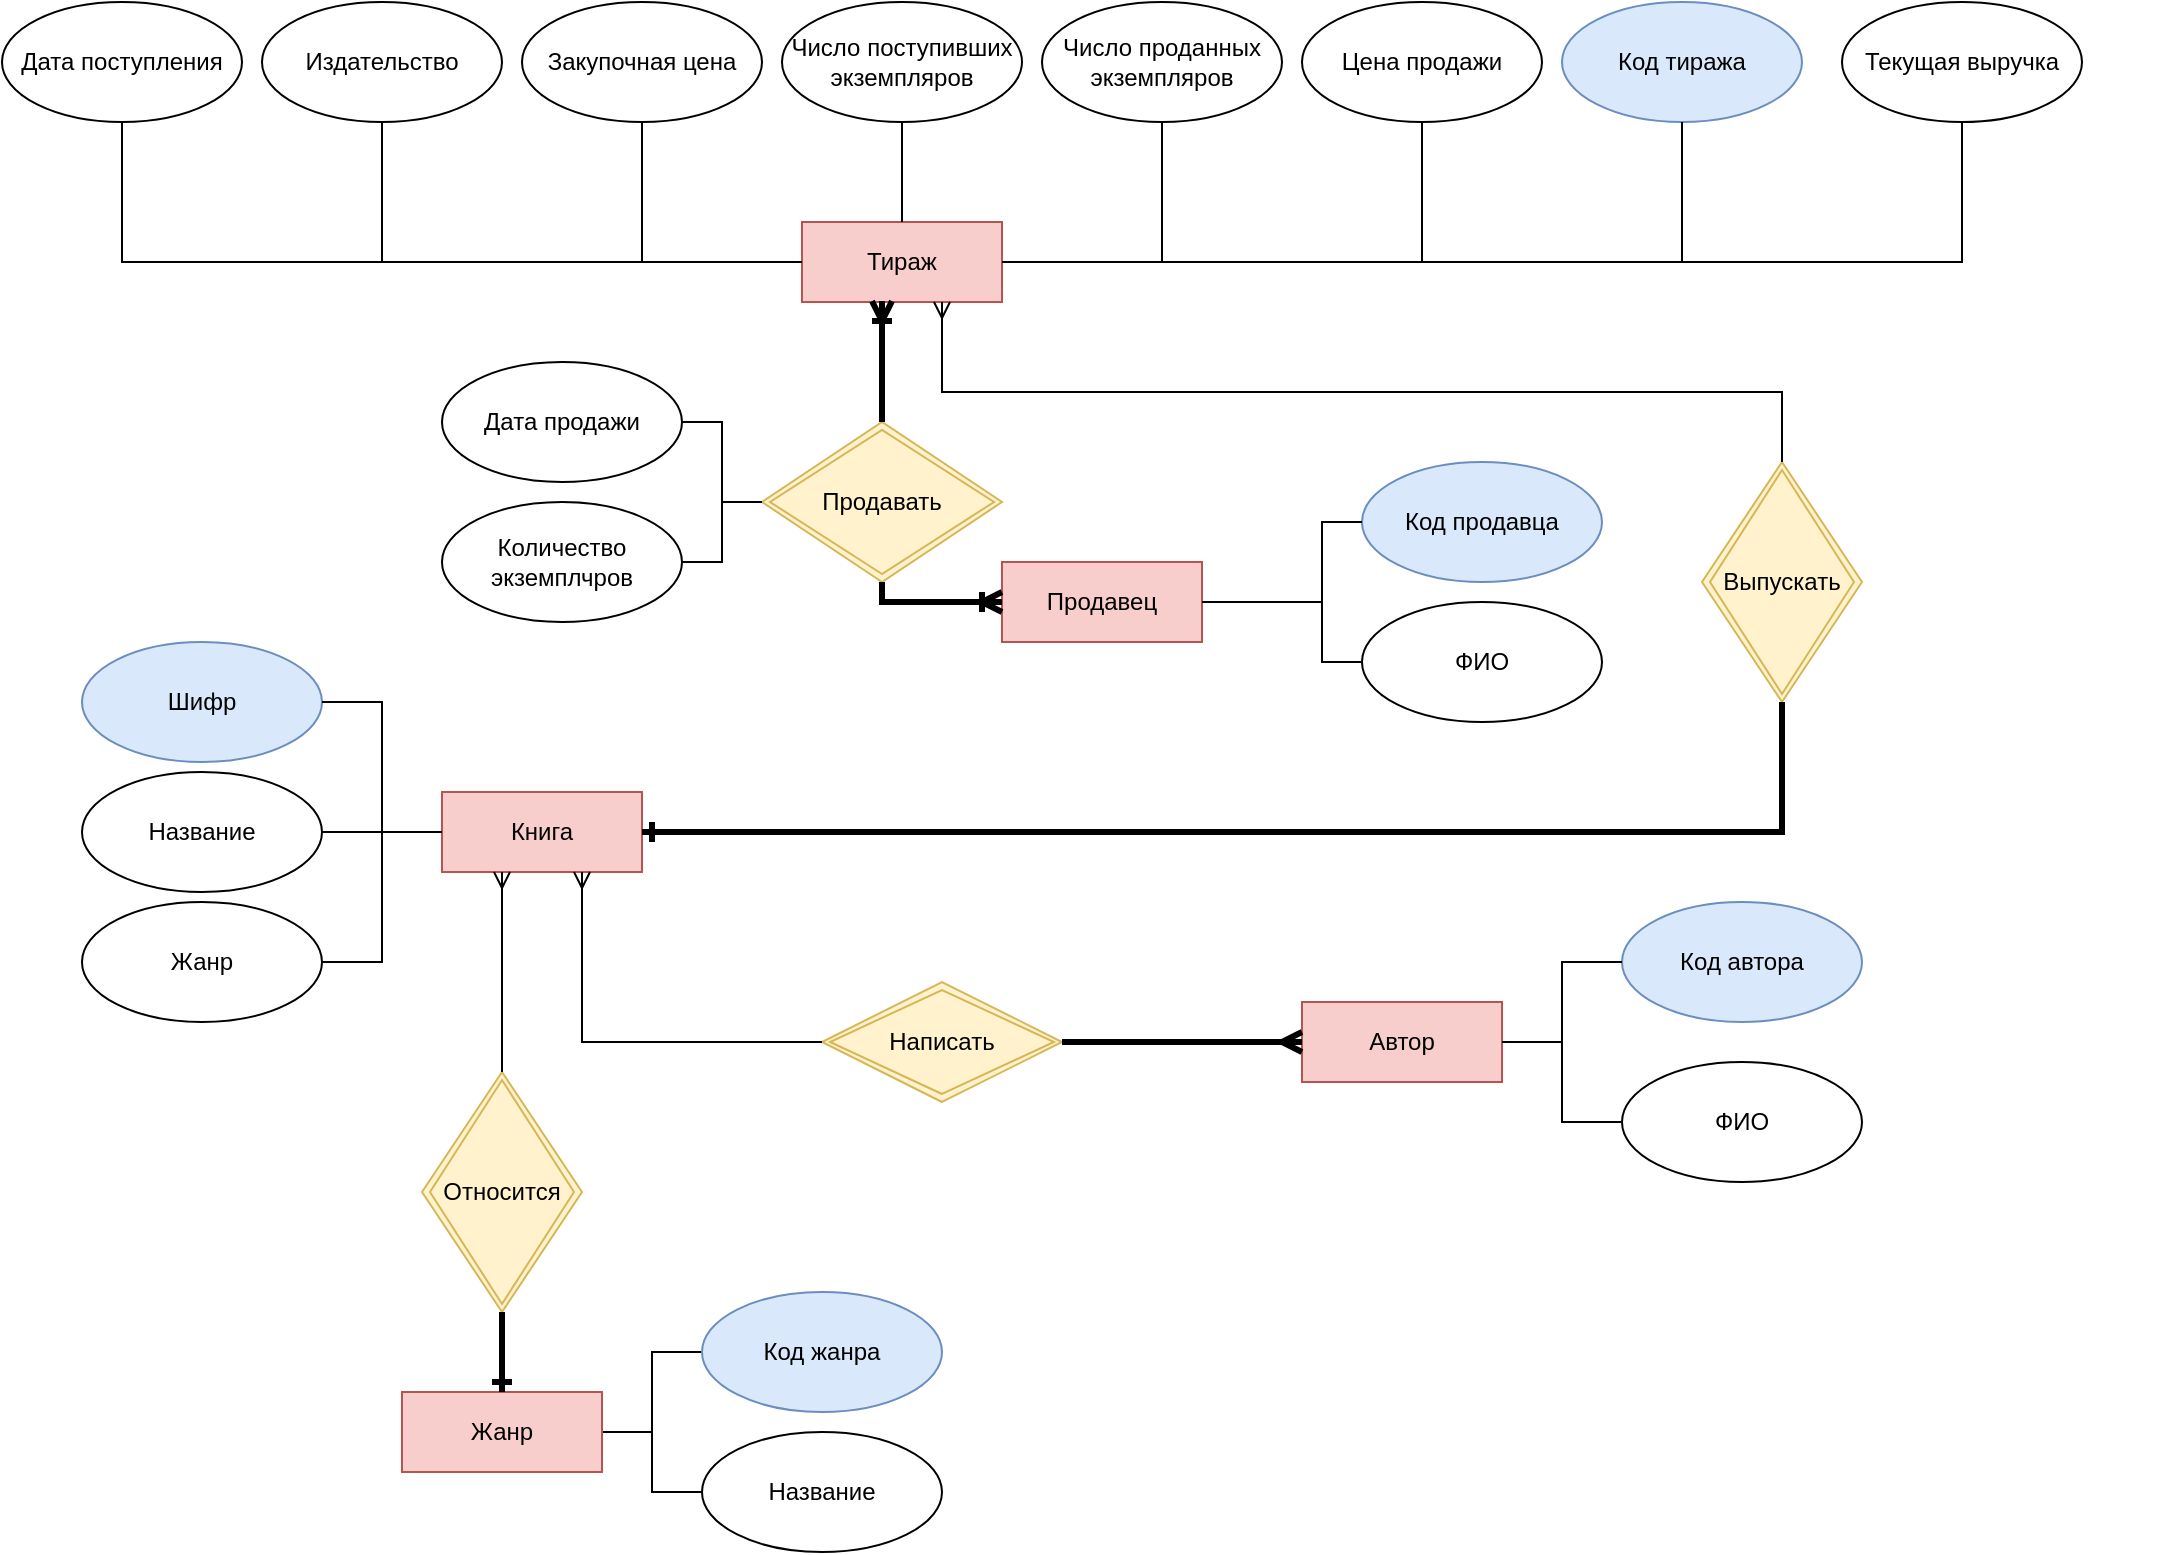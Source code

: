 <mxfile version="20.2.3" type="device" pages="2"><diagram id="R2lEEEUBdFMjLlhIrx00" name="ER Scheme"><mxGraphModel dx="1226" dy="1298" grid="1" gridSize="10" guides="1" tooltips="1" connect="1" arrows="1" fold="1" page="1" pageScale="1" pageWidth="850" pageHeight="1100" math="0" shadow="0" extFonts="Permanent Marker^https://fonts.googleapis.com/css?family=Permanent+Marker"><root><mxCell id="0"/><mxCell id="1" parent="0"/><mxCell id="ZcN4JhLIHPbELa5gheEd-21" value="" style="group;rounded=0;" parent="1" connectable="0" vertex="1"><mxGeometry x="1140" y="245" width="900" height="150" as="geometry"/></mxCell><mxCell id="ZcN4JhLIHPbELa5gheEd-13" value="" style="group;rounded=0;" parent="ZcN4JhLIHPbELa5gheEd-21" connectable="0" vertex="1"><mxGeometry width="770" height="150" as="geometry"/></mxCell><mxCell id="OyHwxCi_ijwawKoqUeyf-1" value="Тираж" style="rounded=0;arcSize=10;whiteSpace=wrap;html=1;align=center;fillColor=#f8cecc;strokeColor=#b85450;" parent="ZcN4JhLIHPbELa5gheEd-13" vertex="1"><mxGeometry x="400" y="110" width="100" height="40" as="geometry"/></mxCell><mxCell id="ZcN4JhLIHPbELa5gheEd-1" value="Дата поступления" style="ellipse;whiteSpace=wrap;html=1;rounded=0;arcSize=10;" parent="ZcN4JhLIHPbELa5gheEd-13" vertex="1"><mxGeometry width="120" height="60" as="geometry"/></mxCell><mxCell id="ZcN4JhLIHPbELa5gheEd-2" value="" style="edgeStyle=orthogonalEdgeStyle;rounded=0;orthogonalLoop=1;jettySize=auto;html=1;endArrow=none;endFill=0;" parent="ZcN4JhLIHPbELa5gheEd-13" source="OyHwxCi_ijwawKoqUeyf-1" target="ZcN4JhLIHPbELa5gheEd-1" edge="1"><mxGeometry relative="1" as="geometry"/></mxCell><mxCell id="ZcN4JhLIHPbELa5gheEd-3" value="Издательство" style="ellipse;whiteSpace=wrap;html=1;rounded=0;arcSize=10;" parent="ZcN4JhLIHPbELa5gheEd-13" vertex="1"><mxGeometry x="130" width="120" height="60" as="geometry"/></mxCell><mxCell id="ZcN4JhLIHPbELa5gheEd-4" value="" style="edgeStyle=orthogonalEdgeStyle;rounded=0;orthogonalLoop=1;jettySize=auto;html=1;endArrow=none;endFill=0;" parent="ZcN4JhLIHPbELa5gheEd-13" source="OyHwxCi_ijwawKoqUeyf-1" target="ZcN4JhLIHPbELa5gheEd-3" edge="1"><mxGeometry relative="1" as="geometry"/></mxCell><mxCell id="ZcN4JhLIHPbELa5gheEd-5" value="Закупочная цена" style="ellipse;whiteSpace=wrap;html=1;rounded=0;arcSize=10;" parent="ZcN4JhLIHPbELa5gheEd-13" vertex="1"><mxGeometry x="260" width="120" height="60" as="geometry"/></mxCell><mxCell id="ZcN4JhLIHPbELa5gheEd-6" value="" style="edgeStyle=orthogonalEdgeStyle;rounded=0;orthogonalLoop=1;jettySize=auto;html=1;endArrow=none;endFill=0;" parent="ZcN4JhLIHPbELa5gheEd-13" source="OyHwxCi_ijwawKoqUeyf-1" target="ZcN4JhLIHPbELa5gheEd-5" edge="1"><mxGeometry relative="1" as="geometry"/></mxCell><mxCell id="ZcN4JhLIHPbELa5gheEd-7" value="Число поступивших экземпляров" style="ellipse;whiteSpace=wrap;html=1;rounded=0;arcSize=10;" parent="ZcN4JhLIHPbELa5gheEd-13" vertex="1"><mxGeometry x="390" width="120" height="60" as="geometry"/></mxCell><mxCell id="ZcN4JhLIHPbELa5gheEd-8" value="" style="edgeStyle=orthogonalEdgeStyle;rounded=0;orthogonalLoop=1;jettySize=auto;html=1;endArrow=none;endFill=0;" parent="ZcN4JhLIHPbELa5gheEd-13" source="OyHwxCi_ijwawKoqUeyf-1" target="ZcN4JhLIHPbELa5gheEd-7" edge="1"><mxGeometry relative="1" as="geometry"/></mxCell><mxCell id="ZcN4JhLIHPbELa5gheEd-9" value="&lt;div&gt;Число проданных экземпляров&lt;/div&gt;" style="ellipse;whiteSpace=wrap;html=1;rounded=0;arcSize=10;" parent="ZcN4JhLIHPbELa5gheEd-13" vertex="1"><mxGeometry x="520" width="120" height="60" as="geometry"/></mxCell><mxCell id="ZcN4JhLIHPbELa5gheEd-10" value="" style="edgeStyle=orthogonalEdgeStyle;rounded=0;orthogonalLoop=1;jettySize=auto;html=1;endArrow=none;endFill=0;" parent="ZcN4JhLIHPbELa5gheEd-13" source="OyHwxCi_ijwawKoqUeyf-1" target="ZcN4JhLIHPbELa5gheEd-9" edge="1"><mxGeometry relative="1" as="geometry"/></mxCell><mxCell id="ZcN4JhLIHPbELa5gheEd-11" value="Цена продажи" style="ellipse;whiteSpace=wrap;html=1;rounded=0;arcSize=10;" parent="ZcN4JhLIHPbELa5gheEd-13" vertex="1"><mxGeometry x="650" width="120" height="60" as="geometry"/></mxCell><mxCell id="ZcN4JhLIHPbELa5gheEd-12" value="" style="edgeStyle=orthogonalEdgeStyle;rounded=0;orthogonalLoop=1;jettySize=auto;html=1;endArrow=none;endFill=0;" parent="ZcN4JhLIHPbELa5gheEd-13" source="OyHwxCi_ijwawKoqUeyf-1" target="ZcN4JhLIHPbELa5gheEd-11" edge="1"><mxGeometry relative="1" as="geometry"/></mxCell><mxCell id="ZcN4JhLIHPbELa5gheEd-18" value="Код тиража" style="ellipse;whiteSpace=wrap;html=1;rounded=0;arcSize=10;fillColor=#dae8fc;strokeColor=#6c8ebf;" parent="ZcN4JhLIHPbELa5gheEd-21" vertex="1"><mxGeometry x="780" width="120" height="60" as="geometry"/></mxCell><mxCell id="ZcN4JhLIHPbELa5gheEd-19" value="" style="edgeStyle=orthogonalEdgeStyle;rounded=0;orthogonalLoop=1;jettySize=auto;html=1;endArrow=none;endFill=0;" parent="ZcN4JhLIHPbELa5gheEd-21" source="OyHwxCi_ijwawKoqUeyf-1" target="ZcN4JhLIHPbELa5gheEd-18" edge="1"><mxGeometry relative="1" as="geometry"/></mxCell><mxCell id="ZcN4JhLIHPbELa5gheEd-30" value="" style="group;rounded=0;" parent="1" connectable="0" vertex="1"><mxGeometry x="1790" y="705" width="360" height="150" as="geometry"/></mxCell><mxCell id="ZcN4JhLIHPbELa5gheEd-15" value="Автор" style="rounded=0;arcSize=10;whiteSpace=wrap;html=1;align=center;fillColor=#f8cecc;strokeColor=#b85450;" parent="ZcN4JhLIHPbELa5gheEd-30" vertex="1"><mxGeometry y="40" width="100" height="40" as="geometry"/></mxCell><mxCell id="ZcN4JhLIHPbELa5gheEd-16" value="Код автора" style="ellipse;whiteSpace=wrap;html=1;rounded=0;arcSize=10;fillColor=#dae8fc;strokeColor=#6c8ebf;" parent="ZcN4JhLIHPbELa5gheEd-30" vertex="1"><mxGeometry x="160" y="-10" width="120" height="60" as="geometry"/></mxCell><mxCell id="ZcN4JhLIHPbELa5gheEd-17" value="" style="edgeStyle=entityRelationEdgeStyle;rounded=0;orthogonalLoop=1;jettySize=auto;html=1;endArrow=none;endFill=0;" parent="ZcN4JhLIHPbELa5gheEd-30" source="ZcN4JhLIHPbELa5gheEd-15" target="ZcN4JhLIHPbELa5gheEd-16" edge="1"><mxGeometry relative="1" as="geometry"/></mxCell><mxCell id="ZcN4JhLIHPbELa5gheEd-28" value="ФИО" style="ellipse;whiteSpace=wrap;html=1;rounded=0;arcSize=10;" parent="ZcN4JhLIHPbELa5gheEd-30" vertex="1"><mxGeometry x="160" y="70" width="120" height="60" as="geometry"/></mxCell><mxCell id="ZcN4JhLIHPbELa5gheEd-29" value="" style="edgeStyle=entityRelationEdgeStyle;rounded=0;orthogonalLoop=1;jettySize=auto;html=1;elbow=vertical;endArrow=none;endFill=0;" parent="ZcN4JhLIHPbELa5gheEd-30" source="ZcN4JhLIHPbELa5gheEd-15" target="ZcN4JhLIHPbELa5gheEd-28" edge="1"><mxGeometry relative="1" as="geometry"/></mxCell><mxCell id="ZcN4JhLIHPbELa5gheEd-41" value="" style="group;rounded=0;" parent="1" connectable="0" vertex="1"><mxGeometry x="1180" y="555" width="290" height="210" as="geometry"/></mxCell><mxCell id="ZcN4JhLIHPbELa5gheEd-14" value="Книга" style="rounded=0;arcSize=10;whiteSpace=wrap;html=1;align=center;fillColor=#f8cecc;strokeColor=#b85450;" parent="ZcN4JhLIHPbELa5gheEd-41" vertex="1"><mxGeometry x="180" y="85" width="100" height="40" as="geometry"/></mxCell><mxCell id="ZcN4JhLIHPbELa5gheEd-31" value="Шифр" style="ellipse;whiteSpace=wrap;html=1;rounded=0;arcSize=10;fillColor=#dae8fc;strokeColor=#6c8ebf;" parent="ZcN4JhLIHPbELa5gheEd-41" vertex="1"><mxGeometry y="10" width="120" height="60" as="geometry"/></mxCell><mxCell id="ZcN4JhLIHPbELa5gheEd-34" value="" style="edgeStyle=entityRelationEdgeStyle;rounded=0;orthogonalLoop=1;jettySize=auto;html=1;elbow=vertical;endArrow=none;endFill=0;" parent="ZcN4JhLIHPbELa5gheEd-41" source="ZcN4JhLIHPbELa5gheEd-14" target="ZcN4JhLIHPbELa5gheEd-31" edge="1"><mxGeometry relative="1" as="geometry"/></mxCell><mxCell id="ZcN4JhLIHPbELa5gheEd-35" value="Название" style="ellipse;whiteSpace=wrap;html=1;rounded=0;arcSize=10;" parent="ZcN4JhLIHPbELa5gheEd-41" vertex="1"><mxGeometry y="75" width="120" height="60" as="geometry"/></mxCell><mxCell id="ZcN4JhLIHPbELa5gheEd-36" value="" style="edgeStyle=entityRelationEdgeStyle;rounded=0;orthogonalLoop=1;jettySize=auto;html=1;elbow=vertical;endArrow=none;endFill=0;" parent="ZcN4JhLIHPbELa5gheEd-41" source="ZcN4JhLIHPbELa5gheEd-14" target="ZcN4JhLIHPbELa5gheEd-35" edge="1"><mxGeometry relative="1" as="geometry"/></mxCell><mxCell id="ZcN4JhLIHPbELa5gheEd-37" value="Жанр" style="ellipse;whiteSpace=wrap;html=1;rounded=0;arcSize=10;" parent="ZcN4JhLIHPbELa5gheEd-41" vertex="1"><mxGeometry y="140" width="120" height="60" as="geometry"/></mxCell><mxCell id="ZcN4JhLIHPbELa5gheEd-38" value="" style="edgeStyle=entityRelationEdgeStyle;orthogonalLoop=1;jettySize=auto;html=1;elbow=vertical;strokeColor=default;rounded=0;endArrow=none;endFill=0;" parent="ZcN4JhLIHPbELa5gheEd-41" source="ZcN4JhLIHPbELa5gheEd-14" target="ZcN4JhLIHPbELa5gheEd-37" edge="1"><mxGeometry relative="1" as="geometry"/></mxCell><mxCell id="ZcN4JhLIHPbELa5gheEd-72" value="" style="group;rounded=0;" parent="1" connectable="0" vertex="1"><mxGeometry x="1560.003" y="425" width="669.997" height="250" as="geometry"/></mxCell><mxCell id="ZcN4JhLIHPbELa5gheEd-64" value="Выпускать" style="shape=rhombus;double=1;perimeter=rhombusPerimeter;whiteSpace=wrap;html=1;align=center;direction=south;fillColor=#fff2cc;strokeColor=#d6b656;rounded=0;" parent="ZcN4JhLIHPbELa5gheEd-72" vertex="1"><mxGeometry x="429.997" y="50" width="80" height="120" as="geometry"/></mxCell><mxCell id="ZcN4JhLIHPbELa5gheEd-92" value="Продавать" style="shape=rhombus;double=1;perimeter=rhombusPerimeter;whiteSpace=wrap;html=1;align=center;direction=west;fillColor=#fff2cc;strokeColor=#d6b656;rounded=0;" parent="ZcN4JhLIHPbELa5gheEd-72" vertex="1"><mxGeometry x="-40.003" y="30" width="120" height="80" as="geometry"/></mxCell><mxCell id="y52x8Bhq9dCXqP2BEZ64-7" value="Продавец" style="rounded=0;arcSize=10;whiteSpace=wrap;html=1;align=center;fillColor=#f8cecc;strokeColor=#b85450;" parent="ZcN4JhLIHPbELa5gheEd-72" vertex="1"><mxGeometry x="79.997" y="100" width="100" height="40" as="geometry"/></mxCell><mxCell id="y52x8Bhq9dCXqP2BEZ64-10" value="ФИО" style="ellipse;whiteSpace=wrap;html=1;rounded=0;arcSize=10;" parent="ZcN4JhLIHPbELa5gheEd-72" vertex="1"><mxGeometry x="259.997" y="120" width="120" height="60" as="geometry"/></mxCell><mxCell id="y52x8Bhq9dCXqP2BEZ64-11" value="" style="edgeStyle=orthogonalEdgeStyle;rounded=0;orthogonalLoop=1;jettySize=auto;html=1;strokeWidth=1;endArrow=none;endFill=0;entryX=0;entryY=0.5;entryDx=0;entryDy=0;" parent="ZcN4JhLIHPbELa5gheEd-72" source="y52x8Bhq9dCXqP2BEZ64-7" target="y52x8Bhq9dCXqP2BEZ64-10" edge="1"><mxGeometry relative="1" as="geometry"><Array as="points"><mxPoint x="240" y="120"/><mxPoint x="240" y="150"/></Array></mxGeometry></mxCell><mxCell id="y52x8Bhq9dCXqP2BEZ64-8" value="Код продавца" style="ellipse;whiteSpace=wrap;html=1;rounded=0;arcSize=10;fillColor=#dae8fc;strokeColor=#6c8ebf;" parent="ZcN4JhLIHPbELa5gheEd-72" vertex="1"><mxGeometry x="259.997" y="50" width="120" height="60" as="geometry"/></mxCell><mxCell id="y52x8Bhq9dCXqP2BEZ64-9" value="" style="edgeStyle=orthogonalEdgeStyle;rounded=0;orthogonalLoop=1;jettySize=auto;html=1;strokeWidth=1;exitX=1;exitY=0.5;exitDx=0;exitDy=0;entryX=0;entryY=0.5;entryDx=0;entryDy=0;endArrow=none;endFill=0;" parent="ZcN4JhLIHPbELa5gheEd-72" source="y52x8Bhq9dCXqP2BEZ64-7" target="y52x8Bhq9dCXqP2BEZ64-8" edge="1"><mxGeometry relative="1" as="geometry"><Array as="points"><mxPoint x="240" y="120"/></Array></mxGeometry></mxCell><mxCell id="upS8BH1SppoEXOkjZB5L-2" value="" style="fontSize=12;html=1;endArrow=ERoneToMany;rounded=0;exitX=0.5;exitY=0;exitDx=0;exitDy=0;edgeStyle=orthogonalEdgeStyle;strokeWidth=3;entryX=0;entryY=0.5;entryDx=0;entryDy=0;" parent="ZcN4JhLIHPbELa5gheEd-72" source="ZcN4JhLIHPbELa5gheEd-92" target="y52x8Bhq9dCXqP2BEZ64-7" edge="1"><mxGeometry width="100" height="100" relative="1" as="geometry"><mxPoint x="29.997" y="40" as="sourcePoint"/><mxPoint x="29.997" y="-25" as="targetPoint"/><Array as="points"><mxPoint x="20" y="120"/></Array></mxGeometry></mxCell><mxCell id="ZcN4JhLIHPbELa5gheEd-79" value="Написать" style="shape=rhombus;double=1;perimeter=rhombusPerimeter;whiteSpace=wrap;html=1;align=center;direction=west;fillColor=#fff2cc;strokeColor=#d6b656;rounded=0;" parent="1" vertex="1"><mxGeometry x="1550" y="735" width="120" height="60" as="geometry"/></mxCell><mxCell id="y52x8Bhq9dCXqP2BEZ64-2" value="" style="edgeStyle=orthogonalEdgeStyle;rounded=0;orthogonalLoop=1;jettySize=auto;html=1;endArrow=none;endFill=0;" parent="1" source="ZcN4JhLIHPbELa5gheEd-92" target="y52x8Bhq9dCXqP2BEZ64-1" edge="1"><mxGeometry relative="1" as="geometry"/></mxCell><mxCell id="y52x8Bhq9dCXqP2BEZ64-4" value="" style="edgeStyle=orthogonalEdgeStyle;rounded=0;orthogonalLoop=1;jettySize=auto;html=1;endArrow=none;endFill=0;" parent="1" source="ZcN4JhLIHPbELa5gheEd-92" target="y52x8Bhq9dCXqP2BEZ64-3" edge="1"><mxGeometry relative="1" as="geometry"/></mxCell><mxCell id="y52x8Bhq9dCXqP2BEZ64-1" value="Дата продажи" style="ellipse;whiteSpace=wrap;html=1;rounded=0;" parent="1" vertex="1"><mxGeometry x="1360" y="425" width="120" height="60" as="geometry"/></mxCell><mxCell id="y52x8Bhq9dCXqP2BEZ64-5" value="Текущая выручка" style="ellipse;whiteSpace=wrap;html=1;rounded=0;arcSize=10;" parent="1" vertex="1"><mxGeometry x="2060" y="245" width="120" height="60" as="geometry"/></mxCell><mxCell id="y52x8Bhq9dCXqP2BEZ64-6" value="" style="edgeStyle=orthogonalEdgeStyle;rounded=0;orthogonalLoop=1;jettySize=auto;html=1;endArrow=none;endFill=0;" parent="1" source="OyHwxCi_ijwawKoqUeyf-1" target="y52x8Bhq9dCXqP2BEZ64-5" edge="1"><mxGeometry relative="1" as="geometry"/></mxCell><mxCell id="Ul2UU_XWiPsde757RABL-3" value="" style="edgeStyle=orthogonalEdgeStyle;fontSize=12;html=1;endArrow=ERmany;rounded=0;strokeWidth=1;exitX=0;exitY=0.5;exitDx=0;exitDy=0;" parent="1" source="ZcN4JhLIHPbELa5gheEd-64" edge="1"><mxGeometry width="100" height="100" relative="1" as="geometry"><mxPoint x="1850" y="455" as="sourcePoint"/><mxPoint x="1610" y="395" as="targetPoint"/><Array as="points"><mxPoint x="2030" y="440"/><mxPoint x="1610" y="440"/></Array></mxGeometry></mxCell><mxCell id="Ul2UU_XWiPsde757RABL-7" value="" style="edgeStyle=orthogonalEdgeStyle;fontSize=12;html=1;endArrow=ERone;endFill=1;rounded=0;strokeWidth=3;exitX=1;exitY=0.5;exitDx=0;exitDy=0;entryX=1;entryY=0.5;entryDx=0;entryDy=0;" parent="1" source="ZcN4JhLIHPbELa5gheEd-64" target="ZcN4JhLIHPbELa5gheEd-14" edge="1"><mxGeometry width="100" height="100" relative="1" as="geometry"><mxPoint x="1730" y="695" as="sourcePoint"/><mxPoint x="1830" y="595" as="targetPoint"/><Array as="points"><mxPoint x="2030" y="660"/></Array></mxGeometry></mxCell><mxCell id="Ul2UU_XWiPsde757RABL-9" value="" style="edgeStyle=orthogonalEdgeStyle;fontSize=12;html=1;endArrow=ERmany;rounded=0;strokeWidth=1;exitX=1;exitY=0.5;exitDx=0;exitDy=0;" parent="1" source="ZcN4JhLIHPbELa5gheEd-79" edge="1"><mxGeometry width="100" height="100" relative="1" as="geometry"><mxPoint x="1460" y="775" as="sourcePoint"/><mxPoint x="1430" y="680" as="targetPoint"/><Array as="points"><mxPoint x="1430" y="765"/><mxPoint x="1430" y="680"/></Array></mxGeometry></mxCell><mxCell id="Ul2UU_XWiPsde757RABL-10" value="" style="edgeStyle=elbowEdgeStyle;fontSize=12;html=1;endArrow=ERmany;rounded=0;strokeWidth=3;exitX=0;exitY=0.5;exitDx=0;exitDy=0;" parent="1" source="ZcN4JhLIHPbELa5gheEd-79" target="ZcN4JhLIHPbELa5gheEd-15" edge="1"><mxGeometry width="100" height="100" relative="1" as="geometry"><mxPoint x="1590" y="865" as="sourcePoint"/><mxPoint x="1690" y="765" as="targetPoint"/></mxGeometry></mxCell><mxCell id="y52x8Bhq9dCXqP2BEZ64-3" value="Количество экземплчров" style="ellipse;whiteSpace=wrap;html=1;rounded=0;" parent="1" vertex="1"><mxGeometry x="1360" y="495" width="120" height="60" as="geometry"/></mxCell><mxCell id="Ul2UU_XWiPsde757RABL-20" value="" style="edgeStyle=orthogonalEdgeStyle;rounded=0;orthogonalLoop=1;jettySize=auto;html=1;strokeColor=default;strokeWidth=1;endArrow=none;endFill=0;" parent="1" source="Ul2UU_XWiPsde757RABL-14" target="Ul2UU_XWiPsde757RABL-19" edge="1"><mxGeometry relative="1" as="geometry"/></mxCell><mxCell id="Ul2UU_XWiPsde757RABL-23" value="" style="edgeStyle=orthogonalEdgeStyle;rounded=0;orthogonalLoop=1;jettySize=auto;html=1;strokeColor=default;strokeWidth=1;endArrow=none;endFill=0;" parent="1" source="Ul2UU_XWiPsde757RABL-14" target="Ul2UU_XWiPsde757RABL-22" edge="1"><mxGeometry relative="1" as="geometry"/></mxCell><mxCell id="Ul2UU_XWiPsde757RABL-14" value="Жанр" style="rounded=0;arcSize=10;whiteSpace=wrap;html=1;align=center;fillColor=#f8cecc;strokeColor=#b85450;" parent="1" vertex="1"><mxGeometry x="1340" y="940" width="100" height="40" as="geometry"/></mxCell><mxCell id="Ul2UU_XWiPsde757RABL-15" value="Относится" style="shape=rhombus;double=1;perimeter=rhombusPerimeter;whiteSpace=wrap;html=1;align=center;direction=north;fillColor=#fff2cc;strokeColor=#d6b656;rounded=0;" parent="1" vertex="1"><mxGeometry x="1350" y="780" width="80" height="120" as="geometry"/></mxCell><mxCell id="Ul2UU_XWiPsde757RABL-16" value="" style="edgeStyle=orthogonalEdgeStyle;fontSize=12;html=1;endArrow=ERone;endFill=1;rounded=0;strokeColor=default;strokeWidth=3;exitX=0;exitY=0.5;exitDx=0;exitDy=0;entryX=0.5;entryY=0;entryDx=0;entryDy=0;" parent="1" source="Ul2UU_XWiPsde757RABL-15" target="Ul2UU_XWiPsde757RABL-14" edge="1"><mxGeometry width="100" height="100" relative="1" as="geometry"><mxPoint x="1440" y="950" as="sourcePoint"/><mxPoint x="1540" y="850" as="targetPoint"/></mxGeometry></mxCell><mxCell id="Ul2UU_XWiPsde757RABL-18" value="" style="edgeStyle=orthogonalEdgeStyle;fontSize=12;html=1;endArrow=ERmany;rounded=0;strokeColor=default;strokeWidth=1;exitX=1;exitY=0.5;exitDx=0;exitDy=0;" parent="1" source="Ul2UU_XWiPsde757RABL-15" edge="1"><mxGeometry width="100" height="100" relative="1" as="geometry"><mxPoint x="1460" y="880" as="sourcePoint"/><mxPoint x="1390" y="680" as="targetPoint"/><Array as="points"><mxPoint x="1390" y="680"/></Array></mxGeometry></mxCell><mxCell id="Ul2UU_XWiPsde757RABL-19" value="Код жанра" style="ellipse;whiteSpace=wrap;html=1;fillColor=#dae8fc;strokeColor=#6c8ebf;rounded=0;arcSize=10;" parent="1" vertex="1"><mxGeometry x="1490" y="890" width="120" height="60" as="geometry"/></mxCell><mxCell id="Ul2UU_XWiPsde757RABL-22" value="Название" style="ellipse;whiteSpace=wrap;html=1;rounded=0;arcSize=10;" parent="1" vertex="1"><mxGeometry x="1490" y="960" width="120" height="60" as="geometry"/></mxCell><mxCell id="upS8BH1SppoEXOkjZB5L-1" value="" style="fontSize=12;html=1;endArrow=ERoneToMany;rounded=0;exitX=0.5;exitY=1;exitDx=0;exitDy=0;edgeStyle=orthogonalEdgeStyle;strokeWidth=3;entryX=0.4;entryY=0.988;entryDx=0;entryDy=0;entryPerimeter=0;" parent="1" source="ZcN4JhLIHPbELa5gheEd-92" edge="1" target="OyHwxCi_ijwawKoqUeyf-1"><mxGeometry width="100" height="100" relative="1" as="geometry"><mxPoint x="1420" y="660" as="sourcePoint"/><mxPoint x="1580" y="410" as="targetPoint"/><Array as="points"/></mxGeometry></mxCell></root></mxGraphModel></diagram><diagram id="m8J45SybgpdFc1X8nCMu" name="UML Scheme"><mxGraphModel dx="1483" dy="927" grid="1" gridSize="10" guides="1" tooltips="1" connect="1" arrows="1" fold="1" page="1" pageScale="1" pageWidth="827" pageHeight="1169" math="0" shadow="0"><root><mxCell id="0"/><mxCell id="1" parent="0"/><mxCell id="-Ba63D7HoFAIkbwcfx2n-5" value="Книга" style="shape=table;startSize=30;container=1;collapsible=1;childLayout=tableLayout;fixedRows=1;rowLines=0;fontStyle=1;align=center;resizeLast=1;" parent="1" vertex="1"><mxGeometry x="140" y="630" width="180" height="120" as="geometry"/></mxCell><mxCell id="-Ba63D7HoFAIkbwcfx2n-6" value="" style="shape=tableRow;horizontal=0;startSize=0;swimlaneHead=0;swimlaneBody=0;fillColor=none;collapsible=0;dropTarget=0;points=[[0,0.5],[1,0.5]];portConstraint=eastwest;top=0;left=0;right=0;bottom=1;" parent="-Ba63D7HoFAIkbwcfx2n-5" vertex="1"><mxGeometry y="30" width="180" height="30" as="geometry"/></mxCell><mxCell id="-Ba63D7HoFAIkbwcfx2n-7" value="PK" style="shape=partialRectangle;connectable=0;fillColor=none;top=0;left=0;bottom=0;right=0;fontStyle=1;overflow=hidden;" parent="-Ba63D7HoFAIkbwcfx2n-6" vertex="1"><mxGeometry width="30" height="30" as="geometry"><mxRectangle width="30" height="30" as="alternateBounds"/></mxGeometry></mxCell><mxCell id="-Ba63D7HoFAIkbwcfx2n-8" value="Шифр" style="shape=partialRectangle;connectable=0;fillColor=none;top=0;left=0;bottom=0;right=0;align=left;spacingLeft=6;fontStyle=5;overflow=hidden;" parent="-Ba63D7HoFAIkbwcfx2n-6" vertex="1"><mxGeometry x="30" width="150" height="30" as="geometry"><mxRectangle width="150" height="30" as="alternateBounds"/></mxGeometry></mxCell><mxCell id="-Ba63D7HoFAIkbwcfx2n-9" value="" style="shape=tableRow;horizontal=0;startSize=0;swimlaneHead=0;swimlaneBody=0;fillColor=none;collapsible=0;dropTarget=0;points=[[0,0.5],[1,0.5]];portConstraint=eastwest;top=0;left=0;right=0;bottom=0;" parent="-Ba63D7HoFAIkbwcfx2n-5" vertex="1"><mxGeometry y="60" width="180" height="30" as="geometry"/></mxCell><mxCell id="-Ba63D7HoFAIkbwcfx2n-10" value="" style="shape=partialRectangle;connectable=0;fillColor=none;top=0;left=0;bottom=0;right=0;editable=1;overflow=hidden;" parent="-Ba63D7HoFAIkbwcfx2n-9" vertex="1"><mxGeometry width="30" height="30" as="geometry"><mxRectangle width="30" height="30" as="alternateBounds"/></mxGeometry></mxCell><mxCell id="-Ba63D7HoFAIkbwcfx2n-11" value="Название" style="shape=partialRectangle;connectable=0;fillColor=none;top=0;left=0;bottom=0;right=0;align=left;spacingLeft=6;overflow=hidden;" parent="-Ba63D7HoFAIkbwcfx2n-9" vertex="1"><mxGeometry x="30" width="150" height="30" as="geometry"><mxRectangle width="150" height="30" as="alternateBounds"/></mxGeometry></mxCell><mxCell id="6Gfx9vZ_Pezd7yMxaqVp-4" value="" style="shape=tableRow;horizontal=0;startSize=0;swimlaneHead=0;swimlaneBody=0;fillColor=none;collapsible=0;dropTarget=0;points=[[0,0.5],[1,0.5]];portConstraint=eastwest;top=0;left=0;right=0;bottom=0;" parent="-Ba63D7HoFAIkbwcfx2n-5" vertex="1"><mxGeometry y="90" width="180" height="30" as="geometry"/></mxCell><mxCell id="6Gfx9vZ_Pezd7yMxaqVp-5" value="FK" style="shape=partialRectangle;connectable=0;fillColor=none;top=0;left=0;bottom=0;right=0;editable=1;overflow=hidden;" parent="6Gfx9vZ_Pezd7yMxaqVp-4" vertex="1"><mxGeometry width="30" height="30" as="geometry"><mxRectangle width="30" height="30" as="alternateBounds"/></mxGeometry></mxCell><mxCell id="6Gfx9vZ_Pezd7yMxaqVp-6" value="Код жанра" style="shape=partialRectangle;connectable=0;fillColor=none;top=0;left=0;bottom=0;right=0;align=left;spacingLeft=6;overflow=hidden;" parent="6Gfx9vZ_Pezd7yMxaqVp-4" vertex="1"><mxGeometry x="30" width="150" height="30" as="geometry"><mxRectangle width="150" height="30" as="alternateBounds"/></mxGeometry></mxCell><mxCell id="6Gfx9vZ_Pezd7yMxaqVp-7" value="Жанр" style="shape=table;startSize=30;container=1;collapsible=1;childLayout=tableLayout;fixedRows=1;rowLines=0;fontStyle=1;align=center;resizeLast=1;" parent="1" vertex="1"><mxGeometry x="520" y="690" width="180" height="90" as="geometry"/></mxCell><mxCell id="6Gfx9vZ_Pezd7yMxaqVp-8" value="" style="shape=tableRow;horizontal=0;startSize=0;swimlaneHead=0;swimlaneBody=0;fillColor=none;collapsible=0;dropTarget=0;points=[[0,0.5],[1,0.5]];portConstraint=eastwest;top=0;left=0;right=0;bottom=1;" parent="6Gfx9vZ_Pezd7yMxaqVp-7" vertex="1"><mxGeometry y="30" width="180" height="30" as="geometry"/></mxCell><mxCell id="6Gfx9vZ_Pezd7yMxaqVp-9" value="PK" style="shape=partialRectangle;connectable=0;fillColor=none;top=0;left=0;bottom=0;right=0;fontStyle=1;overflow=hidden;" parent="6Gfx9vZ_Pezd7yMxaqVp-8" vertex="1"><mxGeometry width="30" height="30" as="geometry"><mxRectangle width="30" height="30" as="alternateBounds"/></mxGeometry></mxCell><mxCell id="6Gfx9vZ_Pezd7yMxaqVp-10" value="Код жанра" style="shape=partialRectangle;connectable=0;fillColor=none;top=0;left=0;bottom=0;right=0;align=left;spacingLeft=6;fontStyle=5;overflow=hidden;" parent="6Gfx9vZ_Pezd7yMxaqVp-8" vertex="1"><mxGeometry x="30" width="150" height="30" as="geometry"><mxRectangle width="150" height="30" as="alternateBounds"/></mxGeometry></mxCell><mxCell id="6Gfx9vZ_Pezd7yMxaqVp-11" value="" style="shape=tableRow;horizontal=0;startSize=0;swimlaneHead=0;swimlaneBody=0;fillColor=none;collapsible=0;dropTarget=0;points=[[0,0.5],[1,0.5]];portConstraint=eastwest;top=0;left=0;right=0;bottom=0;" parent="6Gfx9vZ_Pezd7yMxaqVp-7" vertex="1"><mxGeometry y="60" width="180" height="30" as="geometry"/></mxCell><mxCell id="6Gfx9vZ_Pezd7yMxaqVp-12" value="" style="shape=partialRectangle;connectable=0;fillColor=none;top=0;left=0;bottom=0;right=0;editable=1;overflow=hidden;" parent="6Gfx9vZ_Pezd7yMxaqVp-11" vertex="1"><mxGeometry width="30" height="30" as="geometry"><mxRectangle width="30" height="30" as="alternateBounds"/></mxGeometry></mxCell><mxCell id="6Gfx9vZ_Pezd7yMxaqVp-13" value="Название" style="shape=partialRectangle;connectable=0;fillColor=none;top=0;left=0;bottom=0;right=0;align=left;spacingLeft=6;overflow=hidden;" parent="6Gfx9vZ_Pezd7yMxaqVp-11" vertex="1"><mxGeometry x="30" width="150" height="30" as="geometry"><mxRectangle width="150" height="30" as="alternateBounds"/></mxGeometry></mxCell><mxCell id="6Gfx9vZ_Pezd7yMxaqVp-20" value="Автор" style="shape=table;startSize=30;container=1;collapsible=1;childLayout=tableLayout;fixedRows=1;rowLines=0;fontStyle=1;align=center;resizeLast=1;" parent="1" vertex="1"><mxGeometry x="520" y="790" width="180" height="90" as="geometry"/></mxCell><mxCell id="6Gfx9vZ_Pezd7yMxaqVp-21" value="" style="shape=tableRow;horizontal=0;startSize=0;swimlaneHead=0;swimlaneBody=0;fillColor=none;collapsible=0;dropTarget=0;points=[[0,0.5],[1,0.5]];portConstraint=eastwest;top=0;left=0;right=0;bottom=1;" parent="6Gfx9vZ_Pezd7yMxaqVp-20" vertex="1"><mxGeometry y="30" width="180" height="30" as="geometry"/></mxCell><mxCell id="6Gfx9vZ_Pezd7yMxaqVp-22" value="PK" style="shape=partialRectangle;connectable=0;fillColor=none;top=0;left=0;bottom=0;right=0;fontStyle=1;overflow=hidden;" parent="6Gfx9vZ_Pezd7yMxaqVp-21" vertex="1"><mxGeometry width="30" height="30" as="geometry"><mxRectangle width="30" height="30" as="alternateBounds"/></mxGeometry></mxCell><mxCell id="6Gfx9vZ_Pezd7yMxaqVp-23" value="Код автора" style="shape=partialRectangle;connectable=0;fillColor=none;top=0;left=0;bottom=0;right=0;align=left;spacingLeft=6;fontStyle=5;overflow=hidden;" parent="6Gfx9vZ_Pezd7yMxaqVp-21" vertex="1"><mxGeometry x="30" width="150" height="30" as="geometry"><mxRectangle width="150" height="30" as="alternateBounds"/></mxGeometry></mxCell><mxCell id="6Gfx9vZ_Pezd7yMxaqVp-24" value="" style="shape=tableRow;horizontal=0;startSize=0;swimlaneHead=0;swimlaneBody=0;fillColor=none;collapsible=0;dropTarget=0;points=[[0,0.5],[1,0.5]];portConstraint=eastwest;top=0;left=0;right=0;bottom=0;" parent="6Gfx9vZ_Pezd7yMxaqVp-20" vertex="1"><mxGeometry y="60" width="180" height="30" as="geometry"/></mxCell><mxCell id="6Gfx9vZ_Pezd7yMxaqVp-25" value="" style="shape=partialRectangle;connectable=0;fillColor=none;top=0;left=0;bottom=0;right=0;editable=1;overflow=hidden;" parent="6Gfx9vZ_Pezd7yMxaqVp-24" vertex="1"><mxGeometry width="30" height="30" as="geometry"><mxRectangle width="30" height="30" as="alternateBounds"/></mxGeometry></mxCell><mxCell id="6Gfx9vZ_Pezd7yMxaqVp-26" value="ФИО" style="shape=partialRectangle;connectable=0;fillColor=none;top=0;left=0;bottom=0;right=0;align=left;spacingLeft=6;overflow=hidden;" parent="6Gfx9vZ_Pezd7yMxaqVp-24" vertex="1"><mxGeometry x="30" width="150" height="30" as="geometry"><mxRectangle width="150" height="30" as="alternateBounds"/></mxGeometry></mxCell><mxCell id="6Gfx9vZ_Pezd7yMxaqVp-27" value="Участие в написании" style="shape=table;startSize=30;container=1;collapsible=1;childLayout=tableLayout;fixedRows=1;rowLines=0;fontStyle=1;align=center;resizeLast=1;" parent="1" vertex="1"><mxGeometry x="140" y="790" width="180" height="90" as="geometry"/></mxCell><mxCell id="6Gfx9vZ_Pezd7yMxaqVp-28" value="" style="shape=tableRow;horizontal=0;startSize=0;swimlaneHead=0;swimlaneBody=0;fillColor=none;collapsible=0;dropTarget=0;points=[[0,0.5],[1,0.5]];portConstraint=eastwest;top=0;left=0;right=0;bottom=0;" parent="6Gfx9vZ_Pezd7yMxaqVp-27" vertex="1"><mxGeometry y="30" width="180" height="30" as="geometry"/></mxCell><mxCell id="6Gfx9vZ_Pezd7yMxaqVp-29" value="PK,FK1" style="shape=partialRectangle;connectable=0;fillColor=none;top=0;left=0;bottom=0;right=0;fontStyle=1;overflow=hidden;" parent="6Gfx9vZ_Pezd7yMxaqVp-28" vertex="1"><mxGeometry width="57" height="30" as="geometry"><mxRectangle width="57" height="30" as="alternateBounds"/></mxGeometry></mxCell><mxCell id="6Gfx9vZ_Pezd7yMxaqVp-30" value="Код автора" style="shape=partialRectangle;connectable=0;fillColor=none;top=0;left=0;bottom=0;right=0;align=left;spacingLeft=6;fontStyle=5;overflow=hidden;" parent="6Gfx9vZ_Pezd7yMxaqVp-28" vertex="1"><mxGeometry x="57" width="123" height="30" as="geometry"><mxRectangle width="123" height="30" as="alternateBounds"/></mxGeometry></mxCell><mxCell id="6Gfx9vZ_Pezd7yMxaqVp-31" value="" style="shape=tableRow;horizontal=0;startSize=0;swimlaneHead=0;swimlaneBody=0;fillColor=none;collapsible=0;dropTarget=0;points=[[0,0.5],[1,0.5]];portConstraint=eastwest;top=0;left=0;right=0;bottom=1;" parent="6Gfx9vZ_Pezd7yMxaqVp-27" vertex="1"><mxGeometry y="60" width="180" height="30" as="geometry"/></mxCell><mxCell id="6Gfx9vZ_Pezd7yMxaqVp-32" value="PK,FK2" style="shape=partialRectangle;connectable=0;fillColor=none;top=0;left=0;bottom=0;right=0;fontStyle=1;overflow=hidden;" parent="6Gfx9vZ_Pezd7yMxaqVp-31" vertex="1"><mxGeometry width="57" height="30" as="geometry"><mxRectangle width="57" height="30" as="alternateBounds"/></mxGeometry></mxCell><mxCell id="6Gfx9vZ_Pezd7yMxaqVp-33" value="Шифр книги" style="shape=partialRectangle;connectable=0;fillColor=none;top=0;left=0;bottom=0;right=0;align=left;spacingLeft=6;fontStyle=5;overflow=hidden;" parent="6Gfx9vZ_Pezd7yMxaqVp-31" vertex="1"><mxGeometry x="57" width="123" height="30" as="geometry"><mxRectangle width="123" height="30" as="alternateBounds"/></mxGeometry></mxCell><mxCell id="6Gfx9vZ_Pezd7yMxaqVp-40" value="Тираж" style="shape=table;startSize=30;container=1;collapsible=1;childLayout=tableLayout;fixedRows=1;rowLines=0;fontStyle=1;align=center;resizeLast=1;swimlaneLine=1;" parent="1" vertex="1"><mxGeometry x="430" y="290" width="270" height="300" as="geometry"/></mxCell><mxCell id="6Gfx9vZ_Pezd7yMxaqVp-41" value="" style="shape=tableRow;horizontal=0;startSize=0;swimlaneHead=0;swimlaneBody=0;fillColor=none;collapsible=0;dropTarget=0;points=[[0,0.5],[1,0.5]];portConstraint=eastwest;top=0;left=0;right=0;bottom=1;" parent="6Gfx9vZ_Pezd7yMxaqVp-40" vertex="1"><mxGeometry y="30" width="270" height="30" as="geometry"/></mxCell><mxCell id="6Gfx9vZ_Pezd7yMxaqVp-42" value="PK" style="shape=partialRectangle;connectable=0;fillColor=none;top=0;left=0;bottom=0;right=0;fontStyle=1;overflow=hidden;" parent="6Gfx9vZ_Pezd7yMxaqVp-41" vertex="1"><mxGeometry width="30" height="30" as="geometry"><mxRectangle width="30" height="30" as="alternateBounds"/></mxGeometry></mxCell><mxCell id="6Gfx9vZ_Pezd7yMxaqVp-43" value="Код тиража" style="shape=partialRectangle;connectable=0;fillColor=none;top=0;left=0;bottom=0;right=0;align=left;spacingLeft=6;fontStyle=5;overflow=hidden;" parent="6Gfx9vZ_Pezd7yMxaqVp-41" vertex="1"><mxGeometry x="30" width="240" height="30" as="geometry"><mxRectangle width="240" height="30" as="alternateBounds"/></mxGeometry></mxCell><mxCell id="6Gfx9vZ_Pezd7yMxaqVp-44" value="" style="shape=tableRow;horizontal=0;startSize=0;swimlaneHead=0;swimlaneBody=0;fillColor=none;collapsible=0;dropTarget=0;points=[[0,0.5],[1,0.5]];portConstraint=eastwest;top=0;left=0;right=0;bottom=0;" parent="6Gfx9vZ_Pezd7yMxaqVp-40" vertex="1"><mxGeometry y="60" width="270" height="30" as="geometry"/></mxCell><mxCell id="6Gfx9vZ_Pezd7yMxaqVp-45" value="FK" style="shape=partialRectangle;connectable=0;fillColor=none;top=0;left=0;bottom=0;right=0;editable=1;overflow=hidden;" parent="6Gfx9vZ_Pezd7yMxaqVp-44" vertex="1"><mxGeometry width="30" height="30" as="geometry"><mxRectangle width="30" height="30" as="alternateBounds"/></mxGeometry></mxCell><mxCell id="6Gfx9vZ_Pezd7yMxaqVp-46" value="Книга" style="shape=partialRectangle;connectable=0;fillColor=none;top=0;left=0;bottom=0;right=0;align=left;spacingLeft=6;overflow=hidden;" parent="6Gfx9vZ_Pezd7yMxaqVp-44" vertex="1"><mxGeometry x="30" width="240" height="30" as="geometry"><mxRectangle width="240" height="30" as="alternateBounds"/></mxGeometry></mxCell><mxCell id="6Gfx9vZ_Pezd7yMxaqVp-47" value="" style="shape=tableRow;horizontal=0;startSize=0;swimlaneHead=0;swimlaneBody=0;fillColor=none;collapsible=0;dropTarget=0;points=[[0,0.5],[1,0.5]];portConstraint=eastwest;top=0;left=0;right=0;bottom=0;" parent="6Gfx9vZ_Pezd7yMxaqVp-40" vertex="1"><mxGeometry y="90" width="270" height="30" as="geometry"/></mxCell><mxCell id="6Gfx9vZ_Pezd7yMxaqVp-48" value="" style="shape=partialRectangle;connectable=0;fillColor=none;top=0;left=0;bottom=0;right=0;editable=1;overflow=hidden;" parent="6Gfx9vZ_Pezd7yMxaqVp-47" vertex="1"><mxGeometry width="30" height="30" as="geometry"><mxRectangle width="30" height="30" as="alternateBounds"/></mxGeometry></mxCell><mxCell id="6Gfx9vZ_Pezd7yMxaqVp-49" value="Издательство" style="shape=partialRectangle;connectable=0;fillColor=none;top=0;left=0;bottom=0;right=0;align=left;spacingLeft=6;overflow=hidden;" parent="6Gfx9vZ_Pezd7yMxaqVp-47" vertex="1"><mxGeometry x="30" width="240" height="30" as="geometry"><mxRectangle width="240" height="30" as="alternateBounds"/></mxGeometry></mxCell><mxCell id="6Gfx9vZ_Pezd7yMxaqVp-50" value="" style="shape=tableRow;horizontal=0;startSize=0;swimlaneHead=0;swimlaneBody=0;fillColor=none;collapsible=0;dropTarget=0;points=[[0,0.5],[1,0.5]];portConstraint=eastwest;top=0;left=0;right=0;bottom=0;" parent="6Gfx9vZ_Pezd7yMxaqVp-40" vertex="1"><mxGeometry y="120" width="270" height="30" as="geometry"/></mxCell><mxCell id="6Gfx9vZ_Pezd7yMxaqVp-51" value="" style="shape=partialRectangle;connectable=0;fillColor=none;top=0;left=0;bottom=0;right=0;editable=1;overflow=hidden;" parent="6Gfx9vZ_Pezd7yMxaqVp-50" vertex="1"><mxGeometry width="30" height="30" as="geometry"><mxRectangle width="30" height="30" as="alternateBounds"/></mxGeometry></mxCell><mxCell id="6Gfx9vZ_Pezd7yMxaqVp-52" value="Дата поступления" style="shape=partialRectangle;connectable=0;fillColor=none;top=0;left=0;bottom=0;right=0;align=left;spacingLeft=6;overflow=hidden;" parent="6Gfx9vZ_Pezd7yMxaqVp-50" vertex="1"><mxGeometry x="30" width="240" height="30" as="geometry"><mxRectangle width="240" height="30" as="alternateBounds"/></mxGeometry></mxCell><mxCell id="6Gfx9vZ_Pezd7yMxaqVp-53" value="" style="shape=tableRow;horizontal=0;startSize=0;swimlaneHead=0;swimlaneBody=0;fillColor=none;collapsible=0;dropTarget=0;points=[[0,0.5],[1,0.5]];portConstraint=eastwest;top=0;left=0;right=0;bottom=0;" parent="6Gfx9vZ_Pezd7yMxaqVp-40" vertex="1"><mxGeometry y="150" width="270" height="30" as="geometry"/></mxCell><mxCell id="6Gfx9vZ_Pezd7yMxaqVp-54" value="" style="shape=partialRectangle;connectable=0;fillColor=none;top=0;left=0;bottom=0;right=0;editable=1;overflow=hidden;" parent="6Gfx9vZ_Pezd7yMxaqVp-53" vertex="1"><mxGeometry width="30" height="30" as="geometry"><mxRectangle width="30" height="30" as="alternateBounds"/></mxGeometry></mxCell><mxCell id="6Gfx9vZ_Pezd7yMxaqVp-55" value="Закупочная цена" style="shape=partialRectangle;connectable=0;fillColor=none;top=0;left=0;bottom=0;right=0;align=left;spacingLeft=6;overflow=hidden;" parent="6Gfx9vZ_Pezd7yMxaqVp-53" vertex="1"><mxGeometry x="30" width="240" height="30" as="geometry"><mxRectangle width="240" height="30" as="alternateBounds"/></mxGeometry></mxCell><mxCell id="6Gfx9vZ_Pezd7yMxaqVp-56" value="" style="shape=tableRow;horizontal=0;startSize=0;swimlaneHead=0;swimlaneBody=0;fillColor=none;collapsible=0;dropTarget=0;points=[[0,0.5],[1,0.5]];portConstraint=eastwest;top=0;left=0;right=0;bottom=0;" parent="6Gfx9vZ_Pezd7yMxaqVp-40" vertex="1"><mxGeometry y="180" width="270" height="30" as="geometry"/></mxCell><mxCell id="6Gfx9vZ_Pezd7yMxaqVp-57" value="" style="shape=partialRectangle;connectable=0;fillColor=none;top=0;left=0;bottom=0;right=0;editable=1;overflow=hidden;" parent="6Gfx9vZ_Pezd7yMxaqVp-56" vertex="1"><mxGeometry width="30" height="30" as="geometry"><mxRectangle width="30" height="30" as="alternateBounds"/></mxGeometry></mxCell><mxCell id="6Gfx9vZ_Pezd7yMxaqVp-58" value="Количество поступивших экземпляров" style="shape=partialRectangle;connectable=0;fillColor=none;top=0;left=0;bottom=0;right=0;align=left;spacingLeft=6;overflow=hidden;" parent="6Gfx9vZ_Pezd7yMxaqVp-56" vertex="1"><mxGeometry x="30" width="240" height="30" as="geometry"><mxRectangle width="240" height="30" as="alternateBounds"/></mxGeometry></mxCell><mxCell id="6Gfx9vZ_Pezd7yMxaqVp-59" value="" style="shape=tableRow;horizontal=0;startSize=0;swimlaneHead=0;swimlaneBody=0;fillColor=none;collapsible=0;dropTarget=0;points=[[0,0.5],[1,0.5]];portConstraint=eastwest;top=0;left=0;right=0;bottom=0;" parent="6Gfx9vZ_Pezd7yMxaqVp-40" vertex="1"><mxGeometry y="210" width="270" height="30" as="geometry"/></mxCell><mxCell id="6Gfx9vZ_Pezd7yMxaqVp-60" value="" style="shape=partialRectangle;connectable=0;fillColor=none;top=0;left=0;bottom=0;right=0;editable=1;overflow=hidden;" parent="6Gfx9vZ_Pezd7yMxaqVp-59" vertex="1"><mxGeometry width="30" height="30" as="geometry"><mxRectangle width="30" height="30" as="alternateBounds"/></mxGeometry></mxCell><mxCell id="6Gfx9vZ_Pezd7yMxaqVp-61" value="Количество проданных экземпляров" style="shape=partialRectangle;connectable=0;fillColor=none;top=0;left=0;bottom=0;right=0;align=left;spacingLeft=6;overflow=hidden;" parent="6Gfx9vZ_Pezd7yMxaqVp-59" vertex="1"><mxGeometry x="30" width="240" height="30" as="geometry"><mxRectangle width="240" height="30" as="alternateBounds"/></mxGeometry></mxCell><mxCell id="6Gfx9vZ_Pezd7yMxaqVp-62" value="" style="shape=tableRow;horizontal=0;startSize=0;swimlaneHead=0;swimlaneBody=0;fillColor=none;collapsible=0;dropTarget=0;points=[[0,0.5],[1,0.5]];portConstraint=eastwest;top=0;left=0;right=0;bottom=0;" parent="6Gfx9vZ_Pezd7yMxaqVp-40" vertex="1"><mxGeometry y="240" width="270" height="30" as="geometry"/></mxCell><mxCell id="6Gfx9vZ_Pezd7yMxaqVp-63" value="" style="shape=partialRectangle;connectable=0;fillColor=none;top=0;left=0;bottom=0;right=0;editable=1;overflow=hidden;" parent="6Gfx9vZ_Pezd7yMxaqVp-62" vertex="1"><mxGeometry width="30" height="30" as="geometry"><mxRectangle width="30" height="30" as="alternateBounds"/></mxGeometry></mxCell><mxCell id="6Gfx9vZ_Pezd7yMxaqVp-64" value="Цена продажи" style="shape=partialRectangle;connectable=0;fillColor=none;top=0;left=0;bottom=0;right=0;align=left;spacingLeft=6;overflow=hidden;" parent="6Gfx9vZ_Pezd7yMxaqVp-62" vertex="1"><mxGeometry x="30" width="240" height="30" as="geometry"><mxRectangle width="240" height="30" as="alternateBounds"/></mxGeometry></mxCell><mxCell id="6Gfx9vZ_Pezd7yMxaqVp-65" value="" style="shape=tableRow;horizontal=0;startSize=0;swimlaneHead=0;swimlaneBody=0;fillColor=none;collapsible=0;dropTarget=0;points=[[0,0.5],[1,0.5]];portConstraint=eastwest;top=0;left=0;right=0;bottom=0;" parent="6Gfx9vZ_Pezd7yMxaqVp-40" vertex="1"><mxGeometry y="270" width="270" height="30" as="geometry"/></mxCell><mxCell id="6Gfx9vZ_Pezd7yMxaqVp-66" value="" style="shape=partialRectangle;connectable=0;fillColor=none;top=0;left=0;bottom=0;right=0;editable=1;overflow=hidden;" parent="6Gfx9vZ_Pezd7yMxaqVp-65" vertex="1"><mxGeometry width="30" height="30" as="geometry"><mxRectangle width="30" height="30" as="alternateBounds"/></mxGeometry></mxCell><mxCell id="6Gfx9vZ_Pezd7yMxaqVp-67" value="Текущая выручка" style="shape=partialRectangle;connectable=0;fillColor=none;top=0;left=0;bottom=0;right=0;align=left;spacingLeft=6;overflow=hidden;" parent="6Gfx9vZ_Pezd7yMxaqVp-65" vertex="1"><mxGeometry x="30" width="240" height="30" as="geometry"><mxRectangle width="240" height="30" as="alternateBounds"/></mxGeometry></mxCell><mxCell id="6Gfx9vZ_Pezd7yMxaqVp-78" value="Продажа книги" style="shape=table;startSize=30;container=1;collapsible=1;childLayout=tableLayout;fixedRows=1;rowLines=0;fontStyle=1;align=center;resizeLast=1;" parent="1" vertex="1"><mxGeometry x="140" y="290" width="200" height="120" as="geometry"/></mxCell><mxCell id="6Gfx9vZ_Pezd7yMxaqVp-85" value="" style="shape=tableRow;horizontal=0;startSize=0;swimlaneHead=0;swimlaneBody=0;fillColor=none;collapsible=0;dropTarget=0;points=[[0,0.5],[1,0.5]];portConstraint=eastwest;top=0;left=0;right=0;bottom=0;" parent="6Gfx9vZ_Pezd7yMxaqVp-78" vertex="1"><mxGeometry y="30" width="200" height="30" as="geometry"/></mxCell><mxCell id="6Gfx9vZ_Pezd7yMxaqVp-86" value="PK" style="shape=partialRectangle;connectable=0;fillColor=none;top=0;left=0;bottom=0;right=0;editable=1;overflow=hidden;fontStyle=1" parent="6Gfx9vZ_Pezd7yMxaqVp-85" vertex="1"><mxGeometry width="60" height="30" as="geometry"><mxRectangle width="60" height="30" as="alternateBounds"/></mxGeometry></mxCell><mxCell id="6Gfx9vZ_Pezd7yMxaqVp-87" value="ID Продажи" style="shape=partialRectangle;connectable=0;fillColor=none;top=0;left=0;bottom=0;right=0;align=left;spacingLeft=6;overflow=hidden;fontStyle=5" parent="6Gfx9vZ_Pezd7yMxaqVp-85" vertex="1"><mxGeometry x="60" width="140" height="30" as="geometry"><mxRectangle width="140" height="30" as="alternateBounds"/></mxGeometry></mxCell><mxCell id="6Gfx9vZ_Pezd7yMxaqVp-88" value="" style="shape=tableRow;horizontal=0;startSize=0;swimlaneHead=0;swimlaneBody=0;fillColor=none;collapsible=0;dropTarget=0;points=[[0,0.5],[1,0.5]];portConstraint=eastwest;top=0;left=0;right=0;bottom=0;" parent="6Gfx9vZ_Pezd7yMxaqVp-78" vertex="1"><mxGeometry y="60" width="200" height="30" as="geometry"/></mxCell><mxCell id="6Gfx9vZ_Pezd7yMxaqVp-89" value="" style="shape=partialRectangle;connectable=0;fillColor=none;top=0;left=0;bottom=0;right=0;editable=1;overflow=hidden;" parent="6Gfx9vZ_Pezd7yMxaqVp-88" vertex="1"><mxGeometry width="60" height="30" as="geometry"><mxRectangle width="60" height="30" as="alternateBounds"/></mxGeometry></mxCell><mxCell id="6Gfx9vZ_Pezd7yMxaqVp-90" value="Стоимость продажи" style="shape=partialRectangle;connectable=0;fillColor=none;top=0;left=0;bottom=0;right=0;align=left;spacingLeft=6;overflow=hidden;" parent="6Gfx9vZ_Pezd7yMxaqVp-88" vertex="1"><mxGeometry x="60" width="140" height="30" as="geometry"><mxRectangle width="140" height="30" as="alternateBounds"/></mxGeometry></mxCell><mxCell id="zgp2W3NX-I_xBOSlZk49-1" value="" style="shape=tableRow;horizontal=0;startSize=0;swimlaneHead=0;swimlaneBody=0;fillColor=none;collapsible=0;dropTarget=0;points=[[0,0.5],[1,0.5]];portConstraint=eastwest;top=0;left=0;right=0;bottom=0;" parent="6Gfx9vZ_Pezd7yMxaqVp-78" vertex="1"><mxGeometry y="90" width="200" height="30" as="geometry"/></mxCell><mxCell id="zgp2W3NX-I_xBOSlZk49-2" value="" style="shape=partialRectangle;connectable=0;fillColor=none;top=0;left=0;bottom=0;right=0;editable=1;overflow=hidden;" parent="zgp2W3NX-I_xBOSlZk49-1" vertex="1"><mxGeometry width="60" height="30" as="geometry"><mxRectangle width="60" height="30" as="alternateBounds"/></mxGeometry></mxCell><mxCell id="zgp2W3NX-I_xBOSlZk49-3" value="Дата продажи" style="shape=partialRectangle;connectable=0;fillColor=none;top=0;left=0;bottom=0;right=0;align=left;spacingLeft=6;overflow=hidden;" parent="zgp2W3NX-I_xBOSlZk49-1" vertex="1"><mxGeometry x="60" width="140" height="30" as="geometry"><mxRectangle width="140" height="30" as="alternateBounds"/></mxGeometry></mxCell><mxCell id="6Gfx9vZ_Pezd7yMxaqVp-91" value="Продавец" style="shape=table;startSize=30;container=1;collapsible=1;childLayout=tableLayout;fixedRows=1;rowLines=0;fontStyle=1;align=center;resizeLast=1;" parent="1" vertex="1"><mxGeometry x="140" y="480" width="180" height="90" as="geometry"/></mxCell><mxCell id="6Gfx9vZ_Pezd7yMxaqVp-92" value="" style="shape=tableRow;horizontal=0;startSize=0;swimlaneHead=0;swimlaneBody=0;fillColor=none;collapsible=0;dropTarget=0;points=[[0,0.5],[1,0.5]];portConstraint=eastwest;top=0;left=0;right=0;bottom=1;" parent="6Gfx9vZ_Pezd7yMxaqVp-91" vertex="1"><mxGeometry y="30" width="180" height="30" as="geometry"/></mxCell><mxCell id="6Gfx9vZ_Pezd7yMxaqVp-93" value="PK" style="shape=partialRectangle;connectable=0;fillColor=none;top=0;left=0;bottom=0;right=0;fontStyle=1;overflow=hidden;" parent="6Gfx9vZ_Pezd7yMxaqVp-92" vertex="1"><mxGeometry width="30" height="30" as="geometry"><mxRectangle width="30" height="30" as="alternateBounds"/></mxGeometry></mxCell><mxCell id="6Gfx9vZ_Pezd7yMxaqVp-94" value="Код продавца" style="shape=partialRectangle;connectable=0;fillColor=none;top=0;left=0;bottom=0;right=0;align=left;spacingLeft=6;fontStyle=5;overflow=hidden;" parent="6Gfx9vZ_Pezd7yMxaqVp-92" vertex="1"><mxGeometry x="30" width="150" height="30" as="geometry"><mxRectangle width="150" height="30" as="alternateBounds"/></mxGeometry></mxCell><mxCell id="6Gfx9vZ_Pezd7yMxaqVp-95" value="" style="shape=tableRow;horizontal=0;startSize=0;swimlaneHead=0;swimlaneBody=0;fillColor=none;collapsible=0;dropTarget=0;points=[[0,0.5],[1,0.5]];portConstraint=eastwest;top=0;left=0;right=0;bottom=0;" parent="6Gfx9vZ_Pezd7yMxaqVp-91" vertex="1"><mxGeometry y="60" width="180" height="30" as="geometry"/></mxCell><mxCell id="6Gfx9vZ_Pezd7yMxaqVp-96" value="" style="shape=partialRectangle;connectable=0;fillColor=none;top=0;left=0;bottom=0;right=0;editable=1;overflow=hidden;" parent="6Gfx9vZ_Pezd7yMxaqVp-95" vertex="1"><mxGeometry width="30" height="30" as="geometry"><mxRectangle width="30" height="30" as="alternateBounds"/></mxGeometry></mxCell><mxCell id="6Gfx9vZ_Pezd7yMxaqVp-97" value="ФИО" style="shape=partialRectangle;connectable=0;fillColor=none;top=0;left=0;bottom=0;right=0;align=left;spacingLeft=6;overflow=hidden;" parent="6Gfx9vZ_Pezd7yMxaqVp-95" vertex="1"><mxGeometry x="30" width="150" height="30" as="geometry"><mxRectangle width="150" height="30" as="alternateBounds"/></mxGeometry></mxCell><mxCell id="6Gfx9vZ_Pezd7yMxaqVp-124" value="" style="edgeStyle=orthogonalEdgeStyle;fontSize=12;html=1;endArrow=ERoneToMany;rounded=0;strokeColor=default;strokeWidth=1;exitX=1;exitY=0.5;exitDx=0;exitDy=0;entryX=0;entryY=0.5;entryDx=0;entryDy=0;" parent="1" source="-Ba63D7HoFAIkbwcfx2n-6" target="6Gfx9vZ_Pezd7yMxaqVp-44" edge="1"><mxGeometry width="100" height="100" relative="1" as="geometry"><mxPoint x="330" y="550" as="sourcePoint"/><mxPoint x="430" y="450" as="targetPoint"/><Array as="points"><mxPoint x="400" y="675"/><mxPoint x="400" y="365"/></Array></mxGeometry></mxCell><mxCell id="6Gfx9vZ_Pezd7yMxaqVp-125" value="" style="edgeStyle=entityRelationEdgeStyle;fontSize=12;html=1;endArrow=ERmandOne;startArrow=ERmandOne;rounded=0;strokeColor=default;strokeWidth=1;exitX=1;exitY=0.5;exitDx=0;exitDy=0;entryX=0;entryY=0.5;entryDx=0;entryDy=0;" parent="1" source="6Gfx9vZ_Pezd7yMxaqVp-4" target="6Gfx9vZ_Pezd7yMxaqVp-8" edge="1"><mxGeometry width="100" height="100" relative="1" as="geometry"><mxPoint x="330" y="740" as="sourcePoint"/><mxPoint x="430" y="640" as="targetPoint"/></mxGeometry></mxCell><mxCell id="6Gfx9vZ_Pezd7yMxaqVp-132" value="" style="edgeStyle=entityRelationEdgeStyle;fontSize=12;html=1;endArrow=ERoneToMany;rounded=0;strokeColor=default;strokeWidth=1;exitX=0;exitY=0.5;exitDx=0;exitDy=0;entryX=1;entryY=0.5;entryDx=0;entryDy=0;" parent="1" source="6Gfx9vZ_Pezd7yMxaqVp-41" target="6Gfx9vZ_Pezd7yMxaqVp-85" edge="1"><mxGeometry width="100" height="100" relative="1" as="geometry"><mxPoint x="340" y="440" as="sourcePoint"/><mxPoint x="340" y="335" as="targetPoint"/></mxGeometry></mxCell><mxCell id="6Gfx9vZ_Pezd7yMxaqVp-133" value="" style="edgeStyle=orthogonalEdgeStyle;fontSize=12;html=1;endArrow=ERoneToMany;rounded=0;strokeColor=default;strokeWidth=1;exitX=1;exitY=0.5;exitDx=0;exitDy=0;entryX=1;entryY=0.5;entryDx=0;entryDy=0;" parent="1" source="6Gfx9vZ_Pezd7yMxaqVp-92" edge="1"><mxGeometry width="100" height="100" relative="1" as="geometry"><mxPoint x="340" y="480" as="sourcePoint"/><mxPoint x="340" y="365" as="targetPoint"/><Array as="points"><mxPoint x="370" y="525"/><mxPoint x="370" y="365"/></Array></mxGeometry></mxCell><mxCell id="6Gfx9vZ_Pezd7yMxaqVp-134" value="" style="edgeStyle=orthogonalEdgeStyle;fontSize=12;html=1;endArrow=ERoneToMany;rounded=0;strokeColor=default;strokeWidth=1;exitX=0;exitY=0.5;exitDx=0;exitDy=0;entryX=0;entryY=0.5;entryDx=0;entryDy=0;" parent="1" source="-Ba63D7HoFAIkbwcfx2n-6" target="6Gfx9vZ_Pezd7yMxaqVp-31" edge="1"><mxGeometry width="100" height="100" relative="1" as="geometry"><mxPoint x="340" y="810" as="sourcePoint"/><mxPoint x="440" y="710" as="targetPoint"/><Array as="points"><mxPoint x="120" y="675"/><mxPoint x="120" y="865"/></Array></mxGeometry></mxCell><mxCell id="6Gfx9vZ_Pezd7yMxaqVp-135" value="" style="edgeStyle=entityRelationEdgeStyle;fontSize=12;html=1;endArrow=ERoneToMany;rounded=0;strokeColor=default;strokeWidth=1;exitX=0;exitY=0.5;exitDx=0;exitDy=0;entryX=1;entryY=0.5;entryDx=0;entryDy=0;" parent="1" source="6Gfx9vZ_Pezd7yMxaqVp-21" target="6Gfx9vZ_Pezd7yMxaqVp-28" edge="1"><mxGeometry width="100" height="100" relative="1" as="geometry"><mxPoint x="340" y="810" as="sourcePoint"/><mxPoint x="440" y="710" as="targetPoint"/></mxGeometry></mxCell></root></mxGraphModel></diagram></mxfile>